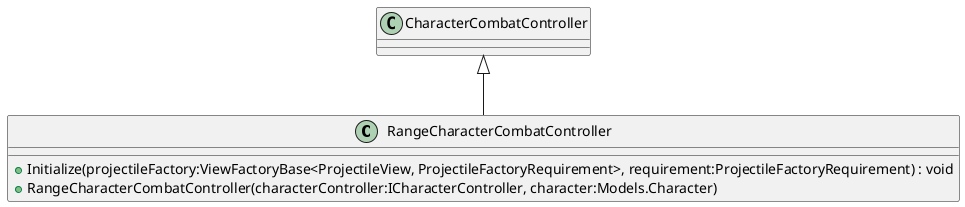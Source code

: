 @startuml
class RangeCharacterCombatController {
    + Initialize(projectileFactory:ViewFactoryBase<ProjectileView, ProjectileFactoryRequirement>, requirement:ProjectileFactoryRequirement) : void
    + RangeCharacterCombatController(characterController:ICharacterController, character:Models.Character)
}
CharacterCombatController <|-- RangeCharacterCombatController
@enduml
